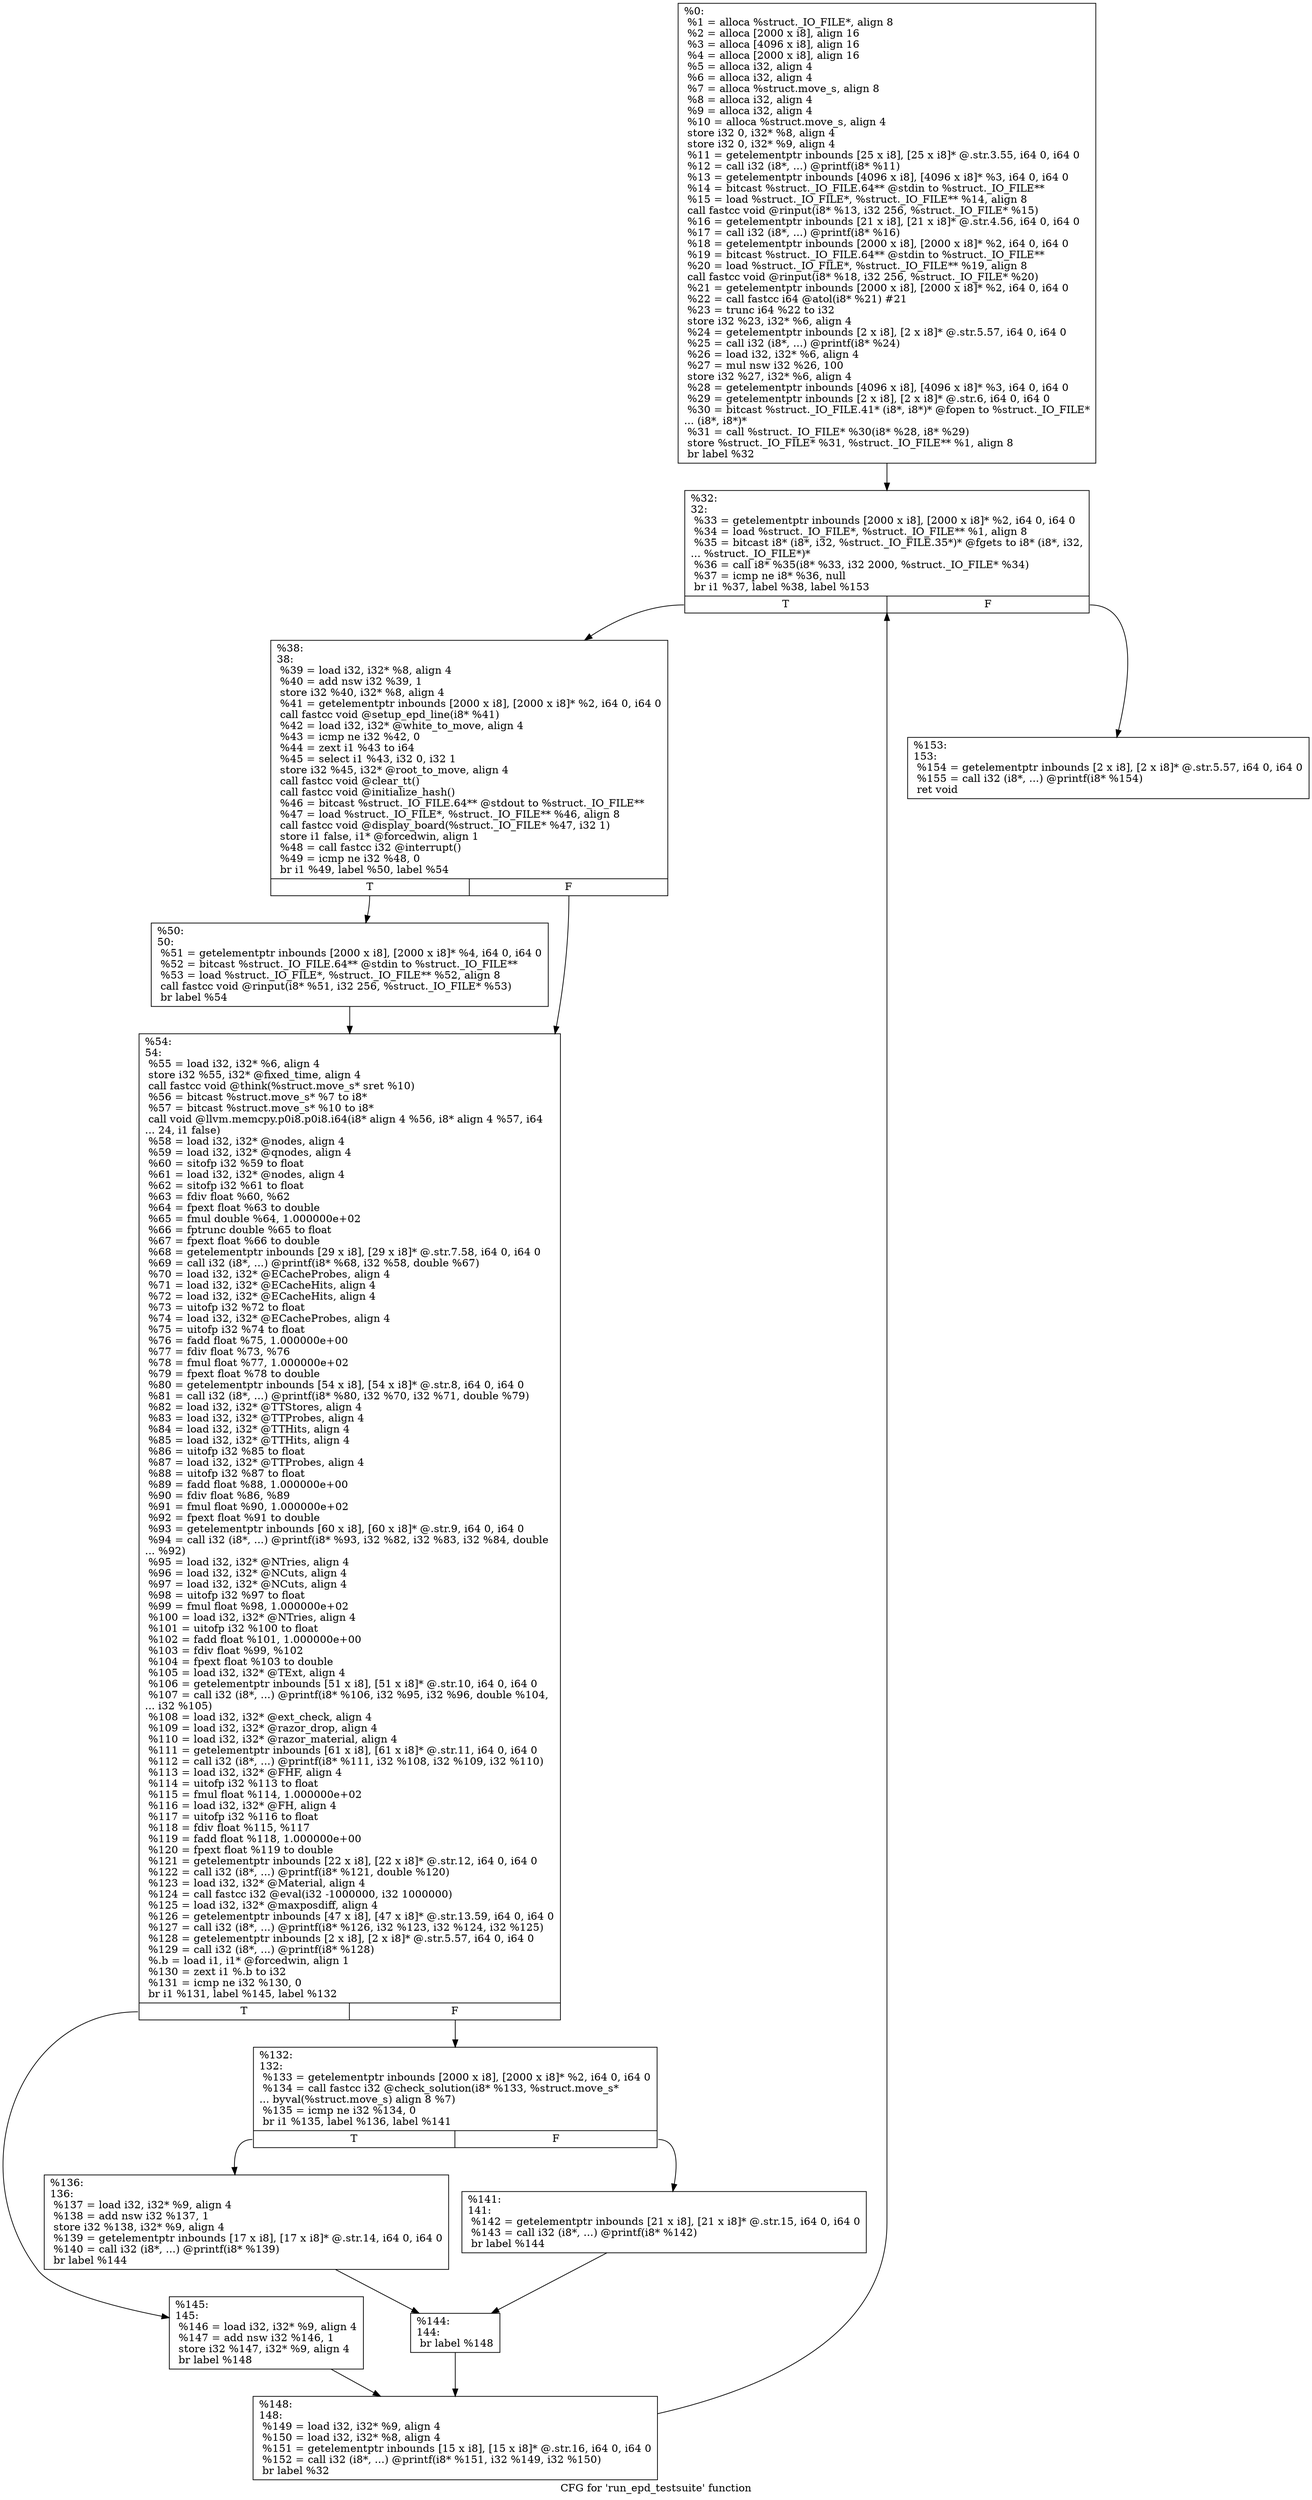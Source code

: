 digraph "CFG for 'run_epd_testsuite' function" {
	label="CFG for 'run_epd_testsuite' function";

	Node0x2622dd0 [shape=record,label="{%0:\l  %1 = alloca %struct._IO_FILE*, align 8\l  %2 = alloca [2000 x i8], align 16\l  %3 = alloca [4096 x i8], align 16\l  %4 = alloca [2000 x i8], align 16\l  %5 = alloca i32, align 4\l  %6 = alloca i32, align 4\l  %7 = alloca %struct.move_s, align 8\l  %8 = alloca i32, align 4\l  %9 = alloca i32, align 4\l  %10 = alloca %struct.move_s, align 4\l  store i32 0, i32* %8, align 4\l  store i32 0, i32* %9, align 4\l  %11 = getelementptr inbounds [25 x i8], [25 x i8]* @.str.3.55, i64 0, i64 0\l  %12 = call i32 (i8*, ...) @printf(i8* %11)\l  %13 = getelementptr inbounds [4096 x i8], [4096 x i8]* %3, i64 0, i64 0\l  %14 = bitcast %struct._IO_FILE.64** @stdin to %struct._IO_FILE**\l  %15 = load %struct._IO_FILE*, %struct._IO_FILE** %14, align 8\l  call fastcc void @rinput(i8* %13, i32 256, %struct._IO_FILE* %15)\l  %16 = getelementptr inbounds [21 x i8], [21 x i8]* @.str.4.56, i64 0, i64 0\l  %17 = call i32 (i8*, ...) @printf(i8* %16)\l  %18 = getelementptr inbounds [2000 x i8], [2000 x i8]* %2, i64 0, i64 0\l  %19 = bitcast %struct._IO_FILE.64** @stdin to %struct._IO_FILE**\l  %20 = load %struct._IO_FILE*, %struct._IO_FILE** %19, align 8\l  call fastcc void @rinput(i8* %18, i32 256, %struct._IO_FILE* %20)\l  %21 = getelementptr inbounds [2000 x i8], [2000 x i8]* %2, i64 0, i64 0\l  %22 = call fastcc i64 @atol(i8* %21) #21\l  %23 = trunc i64 %22 to i32\l  store i32 %23, i32* %6, align 4\l  %24 = getelementptr inbounds [2 x i8], [2 x i8]* @.str.5.57, i64 0, i64 0\l  %25 = call i32 (i8*, ...) @printf(i8* %24)\l  %26 = load i32, i32* %6, align 4\l  %27 = mul nsw i32 %26, 100\l  store i32 %27, i32* %6, align 4\l  %28 = getelementptr inbounds [4096 x i8], [4096 x i8]* %3, i64 0, i64 0\l  %29 = getelementptr inbounds [2 x i8], [2 x i8]* @.str.6, i64 0, i64 0\l  %30 = bitcast %struct._IO_FILE.41* (i8*, i8*)* @fopen to %struct._IO_FILE*\l... (i8*, i8*)*\l  %31 = call %struct._IO_FILE* %30(i8* %28, i8* %29)\l  store %struct._IO_FILE* %31, %struct._IO_FILE** %1, align 8\l  br label %32\l}"];
	Node0x2622dd0 -> Node0x2622e20;
	Node0x2622e20 [shape=record,label="{%32:\l32:                                               \l  %33 = getelementptr inbounds [2000 x i8], [2000 x i8]* %2, i64 0, i64 0\l  %34 = load %struct._IO_FILE*, %struct._IO_FILE** %1, align 8\l  %35 = bitcast i8* (i8*, i32, %struct._IO_FILE.35*)* @fgets to i8* (i8*, i32,\l... %struct._IO_FILE*)*\l  %36 = call i8* %35(i8* %33, i32 2000, %struct._IO_FILE* %34)\l  %37 = icmp ne i8* %36, null\l  br i1 %37, label %38, label %153\l|{<s0>T|<s1>F}}"];
	Node0x2622e20:s0 -> Node0x2622e70;
	Node0x2622e20:s1 -> Node0x2623140;
	Node0x2622e70 [shape=record,label="{%38:\l38:                                               \l  %39 = load i32, i32* %8, align 4\l  %40 = add nsw i32 %39, 1\l  store i32 %40, i32* %8, align 4\l  %41 = getelementptr inbounds [2000 x i8], [2000 x i8]* %2, i64 0, i64 0\l  call fastcc void @setup_epd_line(i8* %41)\l  %42 = load i32, i32* @white_to_move, align 4\l  %43 = icmp ne i32 %42, 0\l  %44 = zext i1 %43 to i64\l  %45 = select i1 %43, i32 0, i32 1\l  store i32 %45, i32* @root_to_move, align 4\l  call fastcc void @clear_tt()\l  call fastcc void @initialize_hash()\l  %46 = bitcast %struct._IO_FILE.64** @stdout to %struct._IO_FILE**\l  %47 = load %struct._IO_FILE*, %struct._IO_FILE** %46, align 8\l  call fastcc void @display_board(%struct._IO_FILE* %47, i32 1)\l  store i1 false, i1* @forcedwin, align 1\l  %48 = call fastcc i32 @interrupt()\l  %49 = icmp ne i32 %48, 0\l  br i1 %49, label %50, label %54\l|{<s0>T|<s1>F}}"];
	Node0x2622e70:s0 -> Node0x2622ec0;
	Node0x2622e70:s1 -> Node0x2622f10;
	Node0x2622ec0 [shape=record,label="{%50:\l50:                                               \l  %51 = getelementptr inbounds [2000 x i8], [2000 x i8]* %4, i64 0, i64 0\l  %52 = bitcast %struct._IO_FILE.64** @stdin to %struct._IO_FILE**\l  %53 = load %struct._IO_FILE*, %struct._IO_FILE** %52, align 8\l  call fastcc void @rinput(i8* %51, i32 256, %struct._IO_FILE* %53)\l  br label %54\l}"];
	Node0x2622ec0 -> Node0x2622f10;
	Node0x2622f10 [shape=record,label="{%54:\l54:                                               \l  %55 = load i32, i32* %6, align 4\l  store i32 %55, i32* @fixed_time, align 4\l  call fastcc void @think(%struct.move_s* sret %10)\l  %56 = bitcast %struct.move_s* %7 to i8*\l  %57 = bitcast %struct.move_s* %10 to i8*\l  call void @llvm.memcpy.p0i8.p0i8.i64(i8* align 4 %56, i8* align 4 %57, i64\l... 24, i1 false)\l  %58 = load i32, i32* @nodes, align 4\l  %59 = load i32, i32* @qnodes, align 4\l  %60 = sitofp i32 %59 to float\l  %61 = load i32, i32* @nodes, align 4\l  %62 = sitofp i32 %61 to float\l  %63 = fdiv float %60, %62\l  %64 = fpext float %63 to double\l  %65 = fmul double %64, 1.000000e+02\l  %66 = fptrunc double %65 to float\l  %67 = fpext float %66 to double\l  %68 = getelementptr inbounds [29 x i8], [29 x i8]* @.str.7.58, i64 0, i64 0\l  %69 = call i32 (i8*, ...) @printf(i8* %68, i32 %58, double %67)\l  %70 = load i32, i32* @ECacheProbes, align 4\l  %71 = load i32, i32* @ECacheHits, align 4\l  %72 = load i32, i32* @ECacheHits, align 4\l  %73 = uitofp i32 %72 to float\l  %74 = load i32, i32* @ECacheProbes, align 4\l  %75 = uitofp i32 %74 to float\l  %76 = fadd float %75, 1.000000e+00\l  %77 = fdiv float %73, %76\l  %78 = fmul float %77, 1.000000e+02\l  %79 = fpext float %78 to double\l  %80 = getelementptr inbounds [54 x i8], [54 x i8]* @.str.8, i64 0, i64 0\l  %81 = call i32 (i8*, ...) @printf(i8* %80, i32 %70, i32 %71, double %79)\l  %82 = load i32, i32* @TTStores, align 4\l  %83 = load i32, i32* @TTProbes, align 4\l  %84 = load i32, i32* @TTHits, align 4\l  %85 = load i32, i32* @TTHits, align 4\l  %86 = uitofp i32 %85 to float\l  %87 = load i32, i32* @TTProbes, align 4\l  %88 = uitofp i32 %87 to float\l  %89 = fadd float %88, 1.000000e+00\l  %90 = fdiv float %86, %89\l  %91 = fmul float %90, 1.000000e+02\l  %92 = fpext float %91 to double\l  %93 = getelementptr inbounds [60 x i8], [60 x i8]* @.str.9, i64 0, i64 0\l  %94 = call i32 (i8*, ...) @printf(i8* %93, i32 %82, i32 %83, i32 %84, double\l... %92)\l  %95 = load i32, i32* @NTries, align 4\l  %96 = load i32, i32* @NCuts, align 4\l  %97 = load i32, i32* @NCuts, align 4\l  %98 = uitofp i32 %97 to float\l  %99 = fmul float %98, 1.000000e+02\l  %100 = load i32, i32* @NTries, align 4\l  %101 = uitofp i32 %100 to float\l  %102 = fadd float %101, 1.000000e+00\l  %103 = fdiv float %99, %102\l  %104 = fpext float %103 to double\l  %105 = load i32, i32* @TExt, align 4\l  %106 = getelementptr inbounds [51 x i8], [51 x i8]* @.str.10, i64 0, i64 0\l  %107 = call i32 (i8*, ...) @printf(i8* %106, i32 %95, i32 %96, double %104,\l... i32 %105)\l  %108 = load i32, i32* @ext_check, align 4\l  %109 = load i32, i32* @razor_drop, align 4\l  %110 = load i32, i32* @razor_material, align 4\l  %111 = getelementptr inbounds [61 x i8], [61 x i8]* @.str.11, i64 0, i64 0\l  %112 = call i32 (i8*, ...) @printf(i8* %111, i32 %108, i32 %109, i32 %110)\l  %113 = load i32, i32* @FHF, align 4\l  %114 = uitofp i32 %113 to float\l  %115 = fmul float %114, 1.000000e+02\l  %116 = load i32, i32* @FH, align 4\l  %117 = uitofp i32 %116 to float\l  %118 = fdiv float %115, %117\l  %119 = fadd float %118, 1.000000e+00\l  %120 = fpext float %119 to double\l  %121 = getelementptr inbounds [22 x i8], [22 x i8]* @.str.12, i64 0, i64 0\l  %122 = call i32 (i8*, ...) @printf(i8* %121, double %120)\l  %123 = load i32, i32* @Material, align 4\l  %124 = call fastcc i32 @eval(i32 -1000000, i32 1000000)\l  %125 = load i32, i32* @maxposdiff, align 4\l  %126 = getelementptr inbounds [47 x i8], [47 x i8]* @.str.13.59, i64 0, i64 0\l  %127 = call i32 (i8*, ...) @printf(i8* %126, i32 %123, i32 %124, i32 %125)\l  %128 = getelementptr inbounds [2 x i8], [2 x i8]* @.str.5.57, i64 0, i64 0\l  %129 = call i32 (i8*, ...) @printf(i8* %128)\l  %.b = load i1, i1* @forcedwin, align 1\l  %130 = zext i1 %.b to i32\l  %131 = icmp ne i32 %130, 0\l  br i1 %131, label %145, label %132\l|{<s0>T|<s1>F}}"];
	Node0x2622f10:s0 -> Node0x26230a0;
	Node0x2622f10:s1 -> Node0x2622f60;
	Node0x2622f60 [shape=record,label="{%132:\l132:                                              \l  %133 = getelementptr inbounds [2000 x i8], [2000 x i8]* %2, i64 0, i64 0\l  %134 = call fastcc i32 @check_solution(i8* %133, %struct.move_s*\l... byval(%struct.move_s) align 8 %7)\l  %135 = icmp ne i32 %134, 0\l  br i1 %135, label %136, label %141\l|{<s0>T|<s1>F}}"];
	Node0x2622f60:s0 -> Node0x2622fb0;
	Node0x2622f60:s1 -> Node0x2623000;
	Node0x2622fb0 [shape=record,label="{%136:\l136:                                              \l  %137 = load i32, i32* %9, align 4\l  %138 = add nsw i32 %137, 1\l  store i32 %138, i32* %9, align 4\l  %139 = getelementptr inbounds [17 x i8], [17 x i8]* @.str.14, i64 0, i64 0\l  %140 = call i32 (i8*, ...) @printf(i8* %139)\l  br label %144\l}"];
	Node0x2622fb0 -> Node0x2623050;
	Node0x2623000 [shape=record,label="{%141:\l141:                                              \l  %142 = getelementptr inbounds [21 x i8], [21 x i8]* @.str.15, i64 0, i64 0\l  %143 = call i32 (i8*, ...) @printf(i8* %142)\l  br label %144\l}"];
	Node0x2623000 -> Node0x2623050;
	Node0x2623050 [shape=record,label="{%144:\l144:                                              \l  br label %148\l}"];
	Node0x2623050 -> Node0x26230f0;
	Node0x26230a0 [shape=record,label="{%145:\l145:                                              \l  %146 = load i32, i32* %9, align 4\l  %147 = add nsw i32 %146, 1\l  store i32 %147, i32* %9, align 4\l  br label %148\l}"];
	Node0x26230a0 -> Node0x26230f0;
	Node0x26230f0 [shape=record,label="{%148:\l148:                                              \l  %149 = load i32, i32* %9, align 4\l  %150 = load i32, i32* %8, align 4\l  %151 = getelementptr inbounds [15 x i8], [15 x i8]* @.str.16, i64 0, i64 0\l  %152 = call i32 (i8*, ...) @printf(i8* %151, i32 %149, i32 %150)\l  br label %32\l}"];
	Node0x26230f0 -> Node0x2622e20;
	Node0x2623140 [shape=record,label="{%153:\l153:                                              \l  %154 = getelementptr inbounds [2 x i8], [2 x i8]* @.str.5.57, i64 0, i64 0\l  %155 = call i32 (i8*, ...) @printf(i8* %154)\l  ret void\l}"];
}
